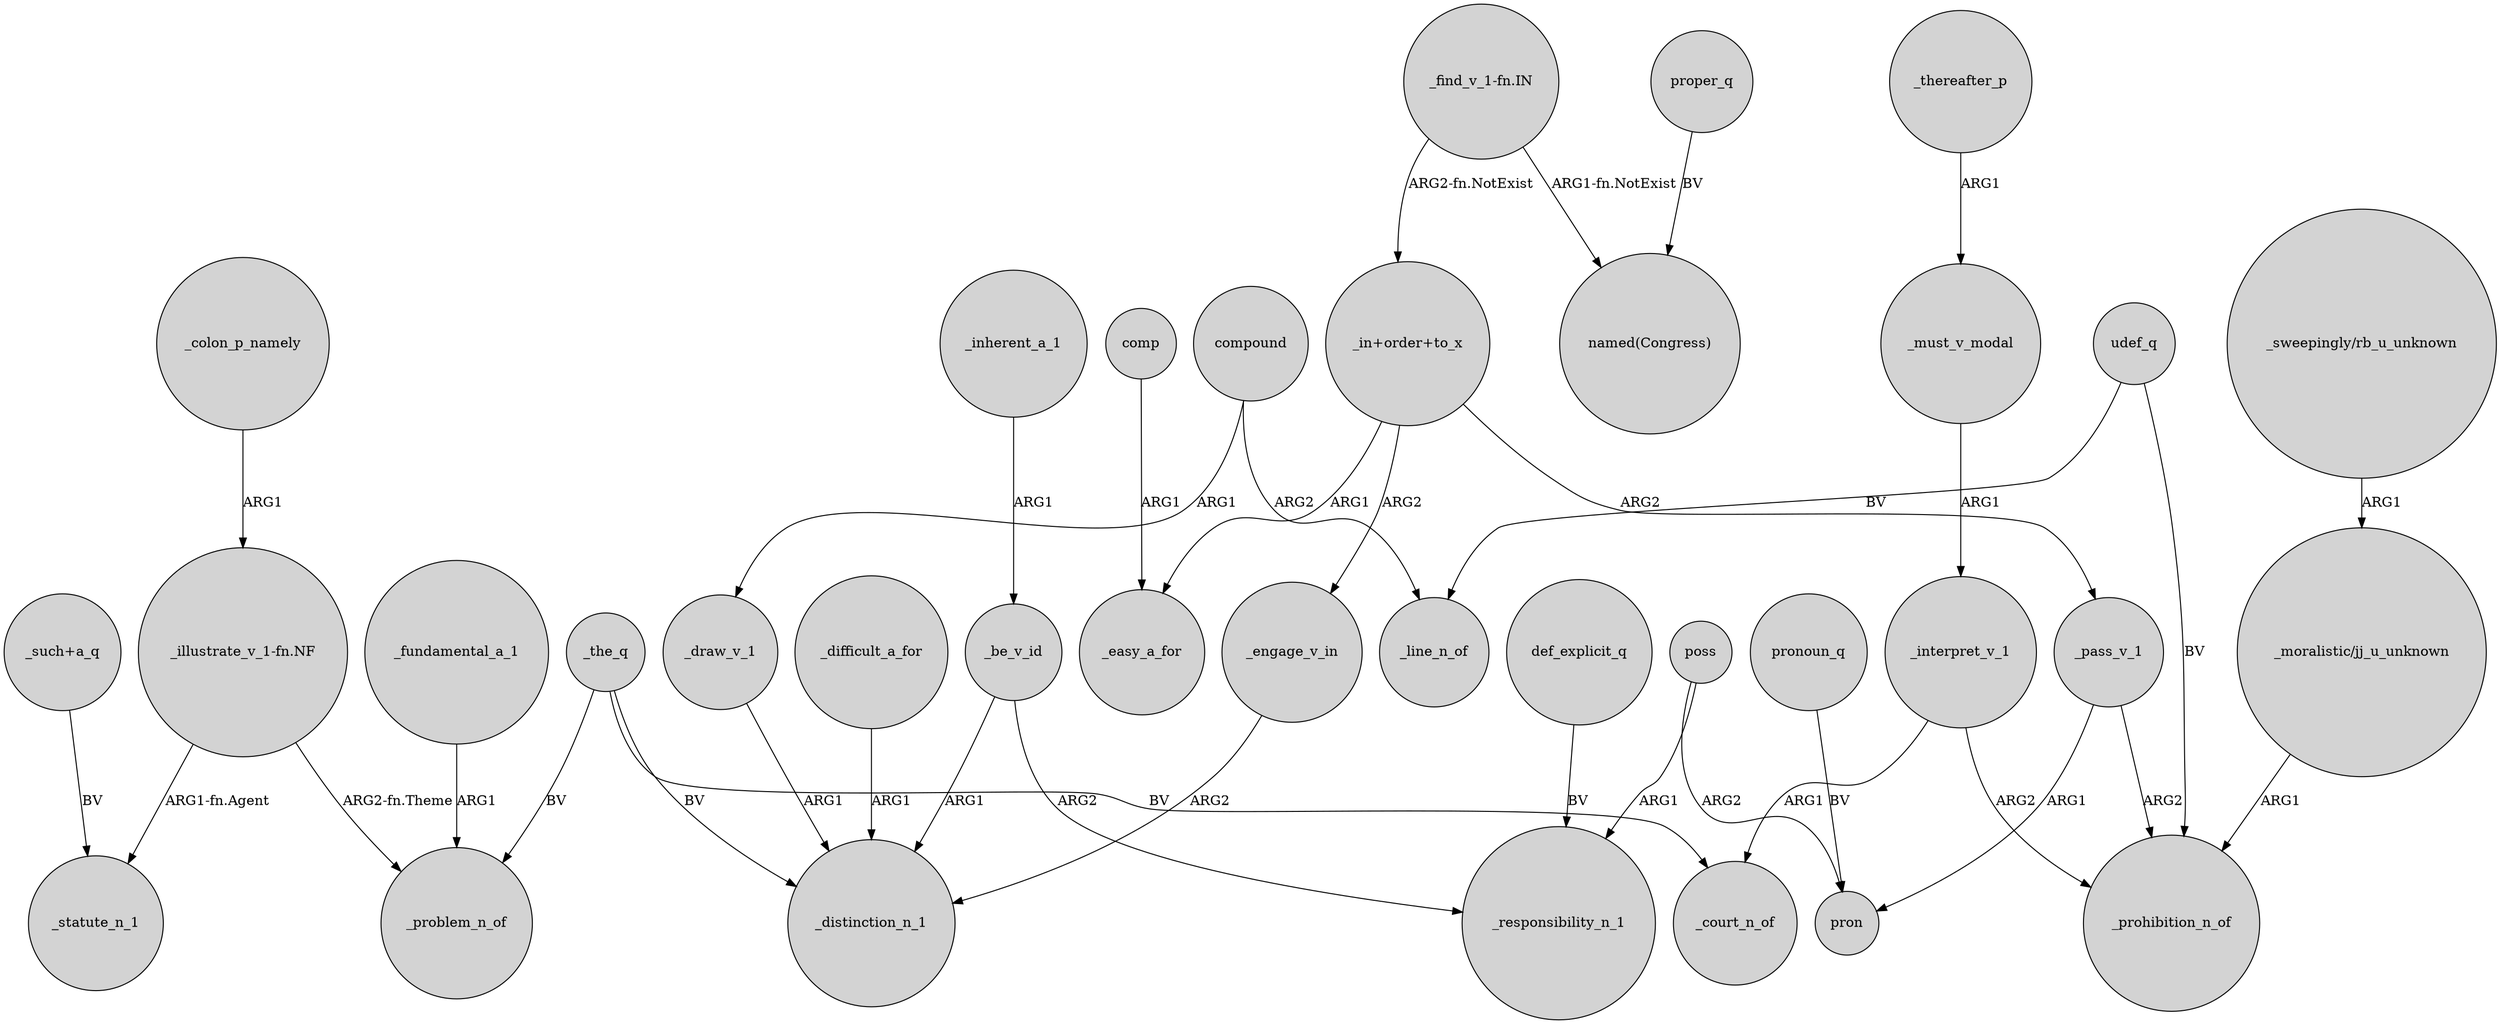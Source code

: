 digraph {
	node [shape=circle style=filled]
	compound -> _draw_v_1 [label=ARG1]
	compound -> _line_n_of [label=ARG2]
	_draw_v_1 -> _distinction_n_1 [label=ARG1]
	_pass_v_1 -> _prohibition_n_of [label=ARG2]
	def_explicit_q -> _responsibility_n_1 [label=BV]
	poss -> pron [label=ARG2]
	"_sweepingly/rb_u_unknown" -> "_moralistic/jj_u_unknown" [label=ARG1]
	_the_q -> _problem_n_of [label=BV]
	_the_q -> _court_n_of [label=BV]
	_be_v_id -> _distinction_n_1 [label=ARG1]
	udef_q -> _prohibition_n_of [label=BV]
	_must_v_modal -> _interpret_v_1 [label=ARG1]
	"_illustrate_v_1-fn.NF" -> _problem_n_of [label="ARG2-fn.Theme"]
	_interpret_v_1 -> _court_n_of [label=ARG1]
	proper_q -> "named(Congress)" [label=BV]
	_thereafter_p -> _must_v_modal [label=ARG1]
	_interpret_v_1 -> _prohibition_n_of [label=ARG2]
	pronoun_q -> pron [label=BV]
	_colon_p_namely -> "_illustrate_v_1-fn.NF" [label=ARG1]
	"_moralistic/jj_u_unknown" -> _prohibition_n_of [label=ARG1]
	_inherent_a_1 -> _be_v_id [label=ARG1]
	comp -> _easy_a_for [label=ARG1]
	"_in+order+to_x" -> _engage_v_in [label=ARG2]
	udef_q -> _line_n_of [label=BV]
	"_in+order+to_x" -> _pass_v_1 [label=ARG2]
	"_illustrate_v_1-fn.NF" -> _statute_n_1 [label="ARG1-fn.Agent"]
	"_such+a_q" -> _statute_n_1 [label=BV]
	_the_q -> _distinction_n_1 [label=BV]
	_difficult_a_for -> _distinction_n_1 [label=ARG1]
	_fundamental_a_1 -> _problem_n_of [label=ARG1]
	"_in+order+to_x" -> _easy_a_for [label=ARG1]
	"_find_v_1-fn.IN" -> "named(Congress)" [label="ARG1-fn.NotExist"]
	poss -> _responsibility_n_1 [label=ARG1]
	"_find_v_1-fn.IN" -> "_in+order+to_x" [label="ARG2-fn.NotExist"]
	_pass_v_1 -> pron [label=ARG1]
	_be_v_id -> _responsibility_n_1 [label=ARG2]
	_engage_v_in -> _distinction_n_1 [label=ARG2]
}
